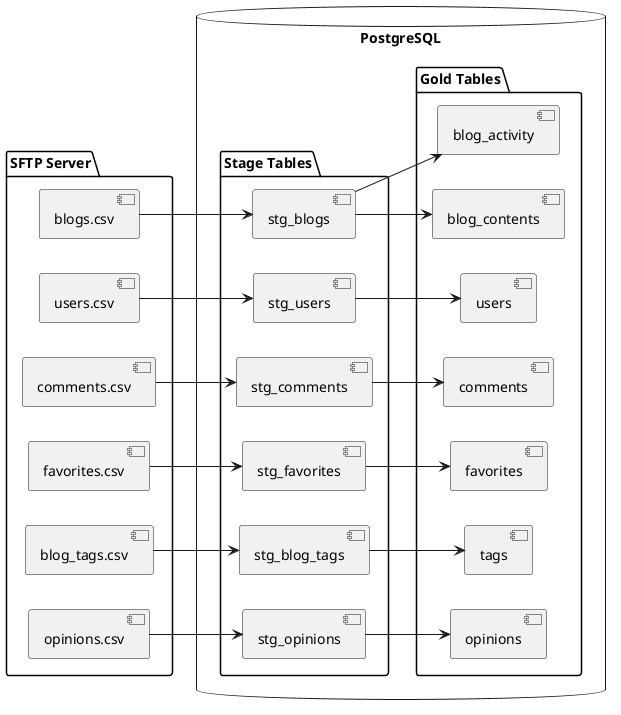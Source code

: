 @startuml

left to right direction

package "SFTP Server" {
  [blogs.csv]
  [users.csv]
  [comments.csv]
  [favorites.csv]
  [blog_tags.csv]
  [opinions.csv]
}

database "PostgreSQL" {
    package "Stage Tables" {
        [stg_blogs]
        [stg_users]
        [stg_comments]
        [stg_favorites]
        [stg_blog_tags]
        [stg_opinions]
    }

    package "Gold Tables" {
        [blog_activity]
        [blog_contents]
        [users]
        [comments]
        [favorites]
        [tags]
        [opinions]
    }
}

[blogs.csv] -down-> [stg_blogs]
[users.csv] -down-> [stg_users]
[comments.csv] -down-> [stg_comments]
[favorites.csv] -down-> [stg_favorites]
[blog_tags.csv] -down-> [stg_blog_tags]
[opinions.csv] -down-> [stg_opinions]

[stg_blogs] -down-> [blog_activity]
[stg_blogs] -down-> [blog_contents]
[stg_users] -down-> [users]
[stg_comments] -down-> [comments]
[stg_favorites] -down-> [favorites]
[stg_blog_tags] -down-> [tags]
[stg_opinions] -down-> [opinions]

@enduml